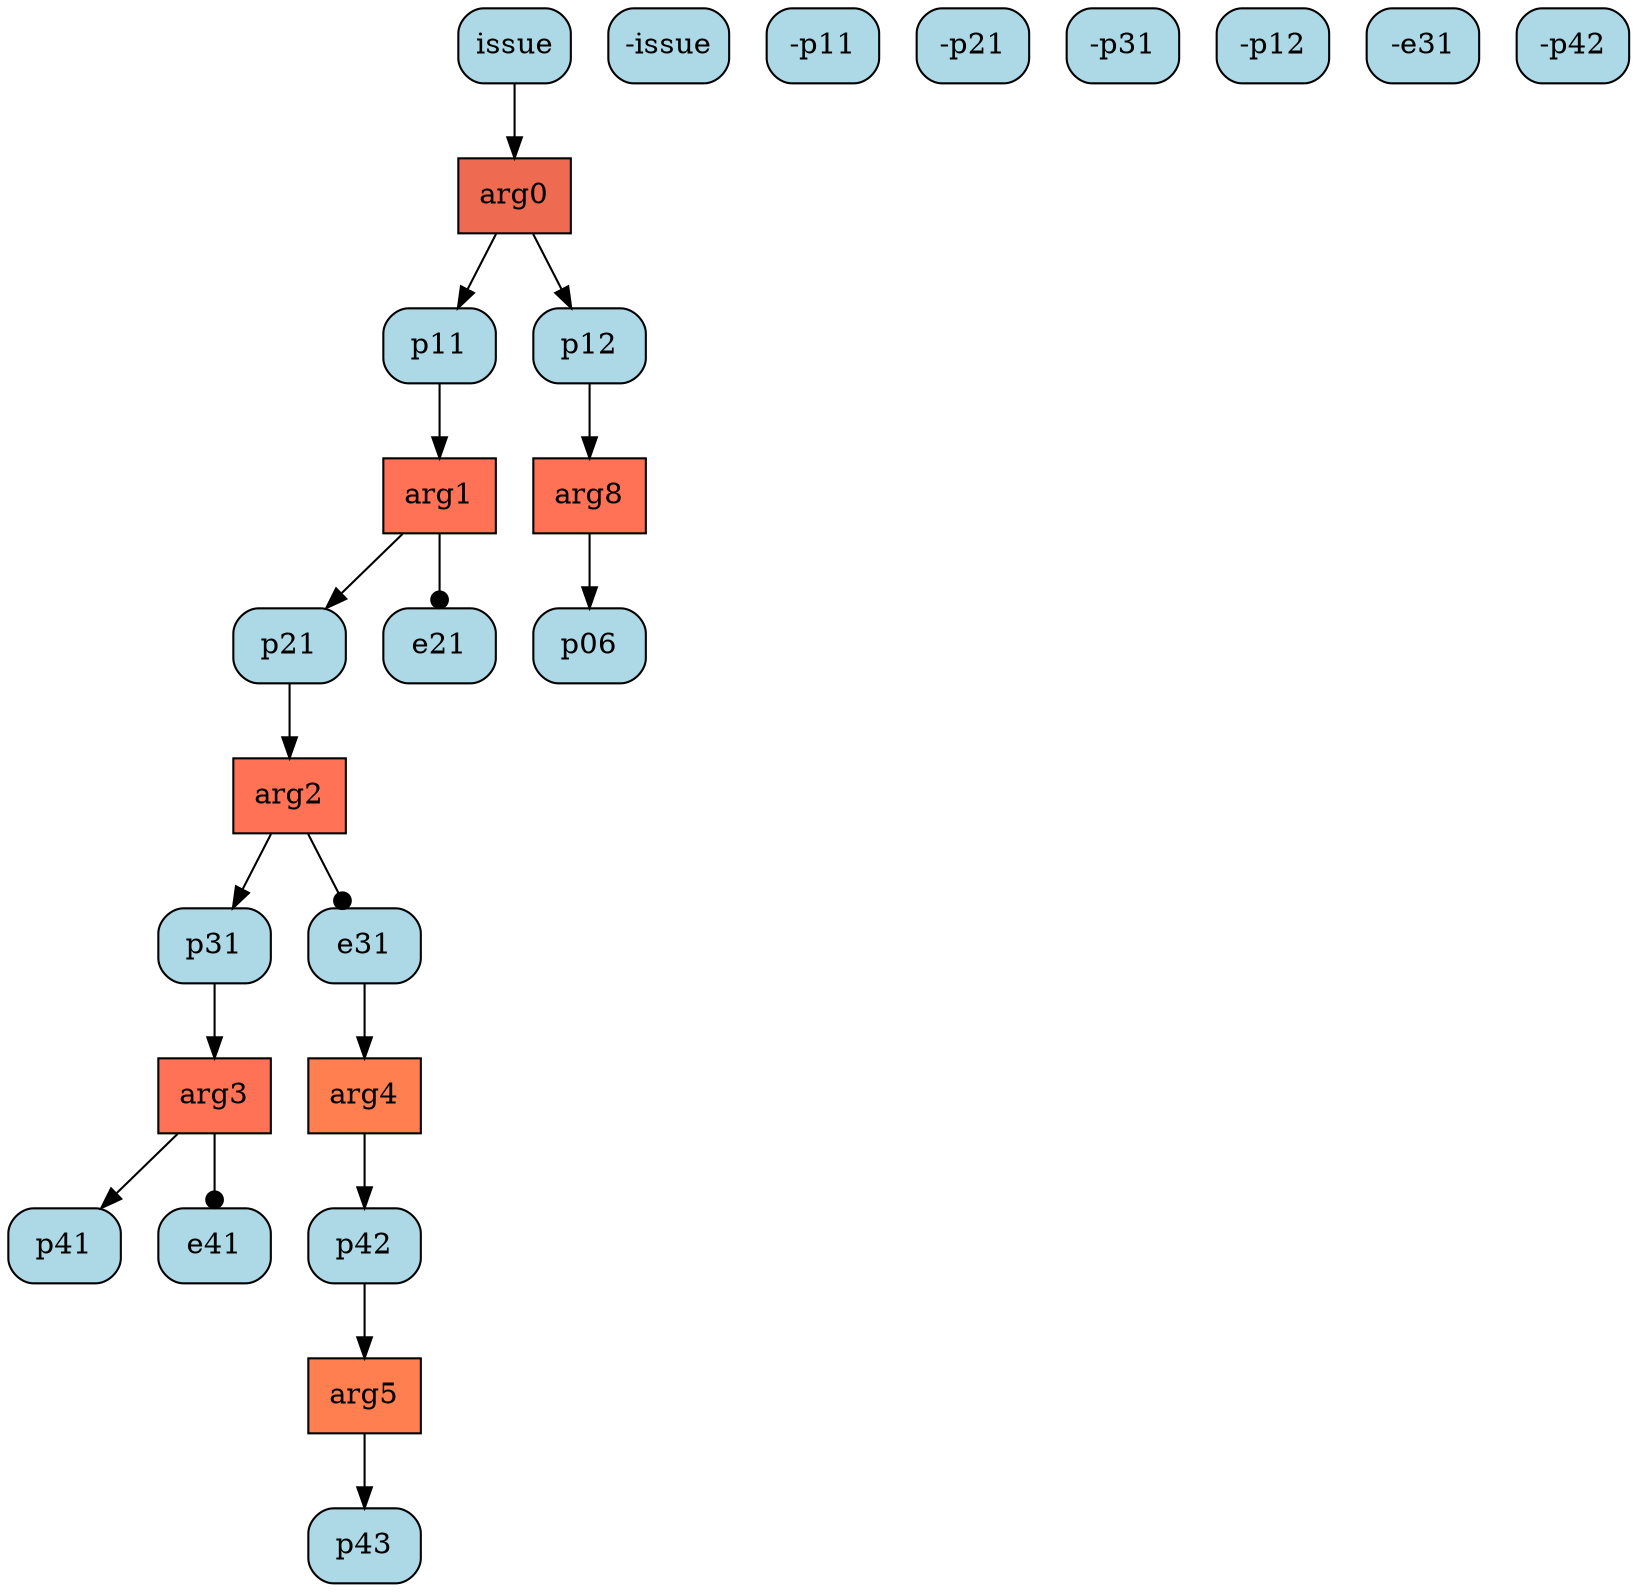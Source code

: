 digraph G{ 
"arg0" [color="black", fillcolor="coral2",fixedsize=false, shape=box, style="filled"]; 
"issue" [color="black", fillcolor="lightblue", fixedsize=false,  shape="box", style="rounded,filled"]; 
"-issue" [color="black", fillcolor="lightblue", fixedsize=false,  shape="box", style="rounded,filled"]; 
"p11" [color="black", fillcolor="lightblue", fixedsize=false,  shape="box", style="rounded,filled"]; 
"p12" [color="black", fillcolor="lightblue", fixedsize=false,  shape="box", style="rounded,filled"]; 
"arg1" [color="black", fillcolor="coral1",fixedsize=false, shape=box, style="filled"]; 
"-p11" [color="black", fillcolor="lightblue", fixedsize=false,  shape="box", style="rounded,filled"]; 
"p21" [color="black", fillcolor="lightblue", fixedsize=false,  shape="box", style="rounded,filled"]; 
"e21" [color="black", fillcolor="lightblue", fixedsize=false,  shape="box", style="rounded,filled"]; 
"arg2" [color="black", fillcolor="coral1",fixedsize=false, shape=box, style="filled"]; 
"-p21" [color="black", fillcolor="lightblue", fixedsize=false,  shape="box", style="rounded,filled"]; 
"p31" [color="black", fillcolor="lightblue", fixedsize=false,  shape="box", style="rounded,filled"]; 
"e31" [color="black", fillcolor="lightblue", fixedsize=false,  shape="box", style="rounded,filled"]; 
"arg3" [color="black", fillcolor="coral1",fixedsize=false, shape=box, style="filled"]; 
"-p31" [color="black", fillcolor="lightblue", fixedsize=false,  shape="box", style="rounded,filled"]; 
"p41" [color="black", fillcolor="lightblue", fixedsize=false,  shape="box", style="rounded,filled"]; 
"e41" [color="black", fillcolor="lightblue", fixedsize=false,  shape="box", style="rounded,filled"]; 
"arg8" [color="black", fillcolor="coral1",fixedsize=false, shape=box, style="filled"]; 
"-p12" [color="black", fillcolor="lightblue", fixedsize=false,  shape="box", style="rounded,filled"]; 
"p06" [color="black", fillcolor="lightblue", fixedsize=false,  shape="box", style="rounded,filled"]; 
"arg4" [color="black", fillcolor="coral",fixedsize=false, shape=box, style="filled"]; 
"-e31" [color="black", fillcolor="lightblue", fixedsize=false,  shape="box", style="rounded,filled"]; 
"p42" [color="black", fillcolor="lightblue", fixedsize=false,  shape="box", style="rounded,filled"]; 
"arg5" [color="black", fillcolor="coral",fixedsize=false, shape=box, style="filled"]; 
"-p42" [color="black", fillcolor="lightblue", fixedsize=false,  shape="box", style="rounded,filled"]; 
"p43" [color="black", fillcolor="lightblue", fixedsize=false,  shape="box", style="rounded,filled"]; 
"issue" -> "arg0" ; 
"arg0" -> "p11" ; 
"arg0" -> "p12" ; 
"p11" -> "arg1" ; 
"arg1" -> "p21" ; 
"arg1" -> "e21" [arrowhead=dot] ; 
"p21" -> "arg2" ; 
"arg2" -> "p31" ; 
"arg2" -> "e31" [arrowhead=dot] ; 
"p31" -> "arg3" ; 
"arg3" -> "p41" ; 
"arg3" -> "e41" [arrowhead=dot] ; 
"p12" -> "arg8" ; 
"arg8" -> "p06" ; 
"e31" -> "arg4" ; 
"arg4" -> "p42" ; 
"p42" -> "arg5" ; 
"arg5" -> "p43" ; 
}

